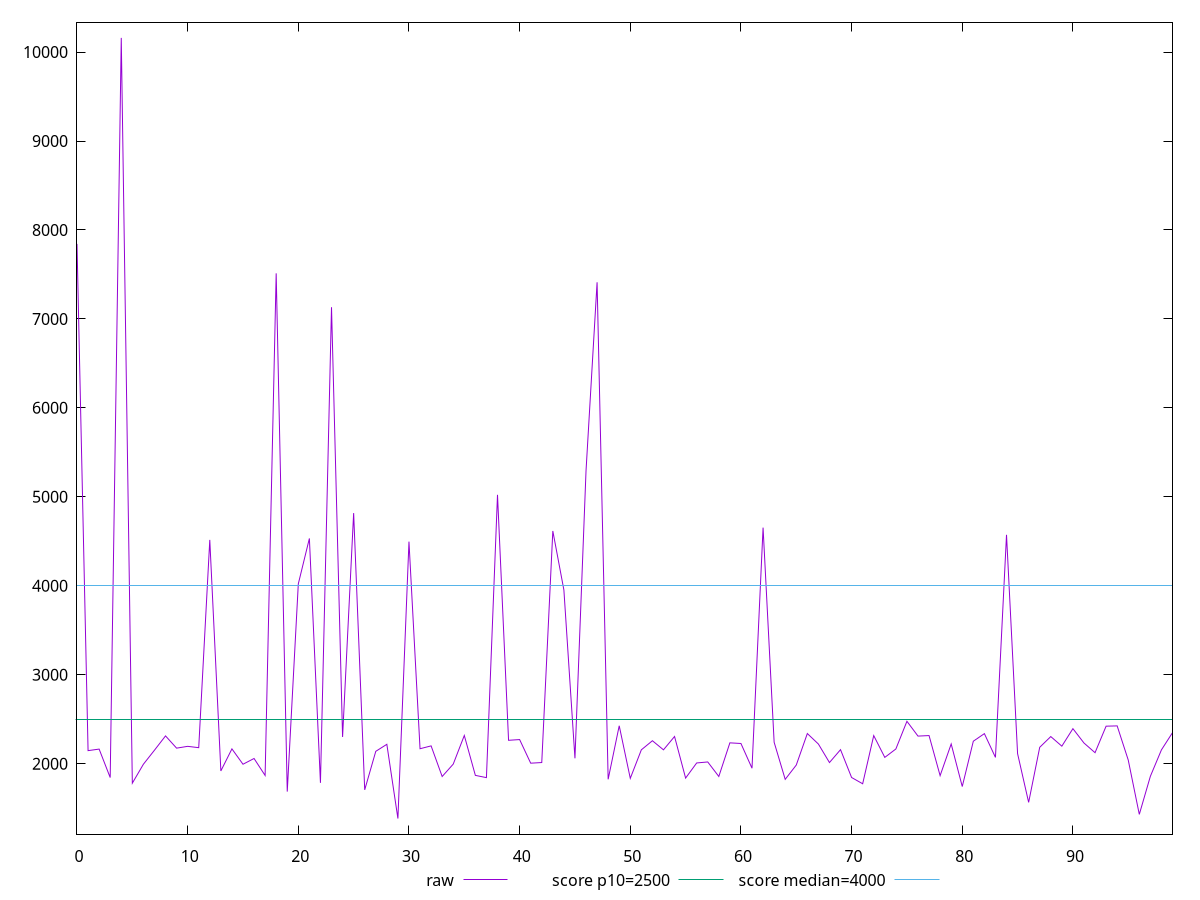 reset

$raw <<EOF
0 7843.148999999999
1 2146.3680000000004
2 2163.6820000000002
3 1843.6299999999999
4 10159.043500000002
5 1780.575
6 1993.4420000000005
7 2151.136
8 2311.892
9 2174.2960000000003
10 2194.6840000000007
11 2179.5519999999997
12 4515.235
13 1917.9
14 2166.044000000001
15 1993.36
16 2058.016
17 1867.1639999999998
18 7511.817999999999
19 1685.6599999999999
20 4021.1355000000003
21 4531.923
22 1783.908
23 7131.521500000001
24 2300.1299999999997
25 4817.028999999999
26 1705.368
27 2138.456
28 2217.4579999999996
29 1383.1580000000001
30 4496.152
31 2167.8039999999996
32 2199.7279999999996
33 1855.5618
34 1994.8379999999997
35 2316.7279999999996
36 1868.2559999999999
37 1842.8740000000003
38 5022.02
39 2262.5648
40 2270.72
41 2005.2039999999997
42 2012.4759999999997
43 4615.734
44 3952.4
45 2060.21
46 5291.164
47 7411.904000000002
48 1824.114
49 2426.1439999999993
50 1834.7639999999997
51 2155.4416
52 2257.5904000000005
53 2155.4248000000002
54 2305.3166999999994
55 1837.6919999999998
56 2007.8235
57 2019.0679999999998
58 1855.7939999999999
59 2233.915
60 2226.6679999999997
61 1948.6635
62 4653.739
63 2240.4
64 1823.5860000000002
65 1984.2859999999996
66 2338.5029999999997
67 2220.5200000000004
68 2012.377
69 2157.2670000000003
70 1844.4180000000001
71 1773.808
72 2315.6397
73 2070.388
74 2164.7999999999997
75 2476.0485
76 2309.836
77 2315.7470000000003
78 1865.205
79 2221.2776
80 1742.8269999999998
81 2252.244
82 2337.474
83 2070.451
84 4572.280999999999
85 2112.822
86 1564.512
87 2183.68
88 2304.4856
89 2196.5519999999997
90 2393.4115
91 2232.076
92 2123.275
93 2421.3016000000007
94 2424.5600000000004
95 2040.885
96 1429.7600000000002
97 1857.774
98 2154.832
99 2348.328
EOF

set key outside below
set xrange [0:99]
set yrange [1207.64029:10334.561210000002]
set trange [1207.64029:10334.561210000002]
set terminal svg size 640, 500 enhanced background rgb 'white'
set output "report/report_00029_2021-02-24T13-36-40.390Z/largest-contentful-paint/samples/agenda/raw/values.svg"

plot $raw title "raw" with line, \
     2500 title "score p10=2500", \
     4000 title "score median=4000"

reset

